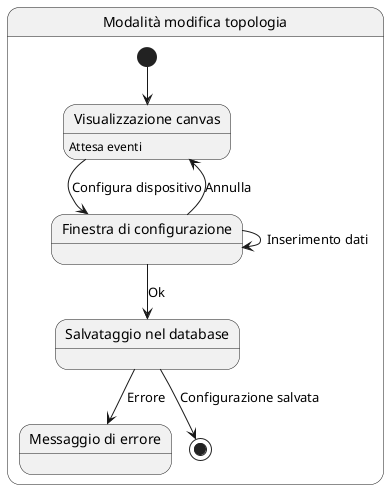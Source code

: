 @startuml
skinparam shadowing false
skinparam monochrome true

state "Modalità modifica topologia" as sm {
state "Visualizzazione canvas" as s1 : Attesa eventi
state "Finestra di configurazione" as s2
state "Salvataggio nel database" as s3
state "Messaggio di errore" as s4
[*] --> s1
s1 --> s2 : Configura dispositivo 
s2 --> s2 : Inserimento dati
s2 --> s3 : Ok
s2 --> s1 : Annulla
s3 --> s4 : Errore
s3 --> [*] : Configurazione salvata
}
@enduml
